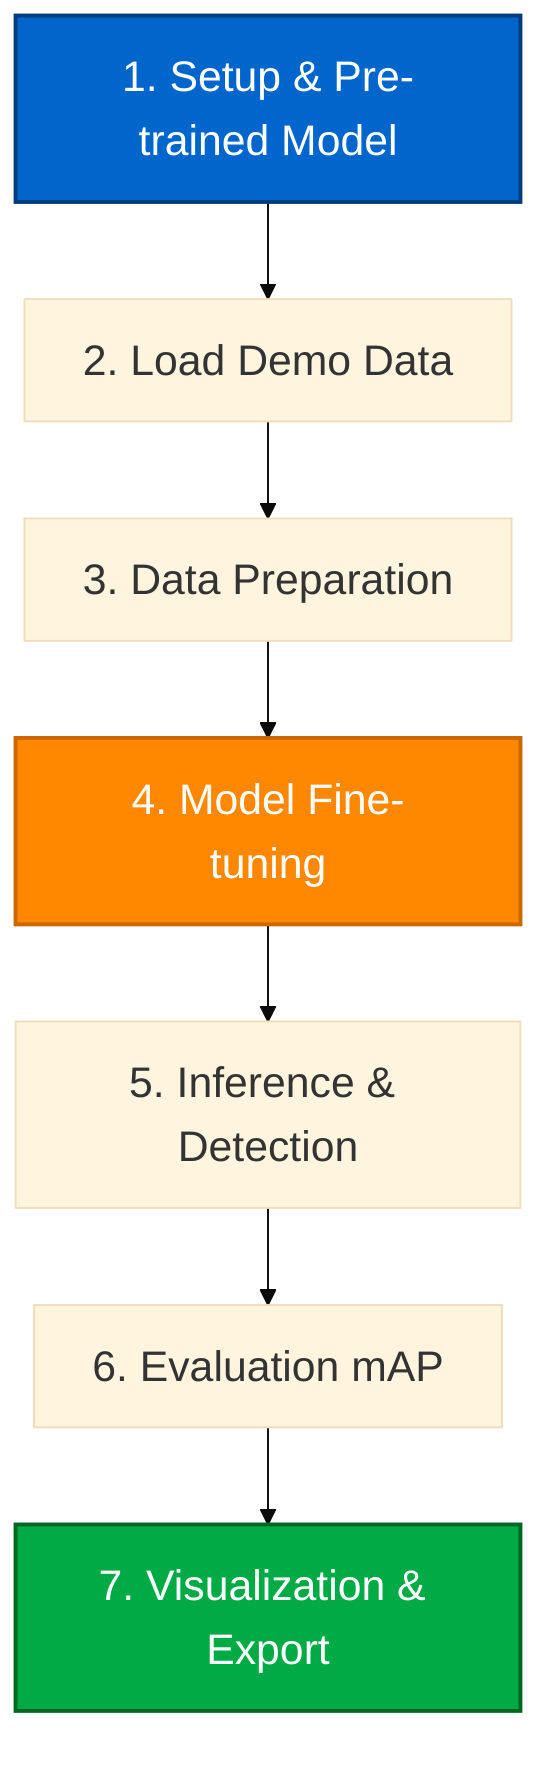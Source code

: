 %%{init: {'theme':'base', 'themeVariables': { 'fontSize':'22px', 'fontFamily':'Arial'}}}%%
flowchart TD
    A[1. Setup & Pre-trained Model] --> B[2. Load Demo Data]
    B --> C[3. Data Preparation]
    C --> D[4. Model Fine-tuning]
    D --> E[5. Inference & Detection]
    E --> F[6. Evaluation mAP]
    F --> G[7. Visualization & Export]

    style A fill:#0066cc,stroke:#003d7a,stroke-width:2px,color:#fff
    style D fill:#ff8800,stroke:#cc6600,stroke-width:2px,color:#fff
    style G fill:#00aa44,stroke:#006622,stroke-width:2px,color:#fff